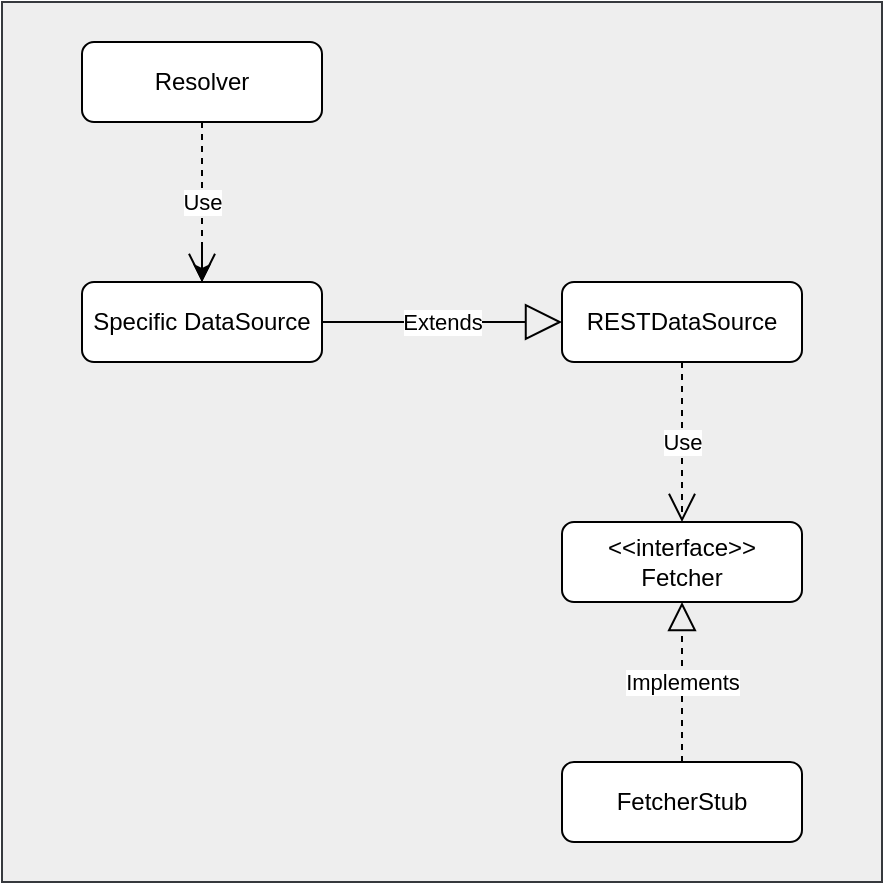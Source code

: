 <mxfile version="20.7.4" type="device"><diagram id="GaC8T7P3zXgkYSjptZnv" name="Seite-1"><mxGraphModel dx="1114" dy="813" grid="1" gridSize="10" guides="1" tooltips="1" connect="1" arrows="1" fold="1" page="1" pageScale="1" pageWidth="827" pageHeight="1169" math="0" shadow="0"><root><mxCell id="0"/><mxCell id="1" parent="0"/><mxCell id="xAL-d-HKf7o3dtWGJxjs-16" value="" style="whiteSpace=wrap;html=1;aspect=fixed;fillColor=#eeeeee;strokeColor=#36393d;" vertex="1" parent="1"><mxGeometry x="80" y="140" width="440" height="440" as="geometry"/></mxCell><mxCell id="xAL-d-HKf7o3dtWGJxjs-1" value="Resolver" style="rounded=1;whiteSpace=wrap;html=1;" vertex="1" parent="1"><mxGeometry x="120" y="160" width="120" height="40" as="geometry"/></mxCell><mxCell id="xAL-d-HKf7o3dtWGJxjs-10" style="edgeStyle=orthogonalEdgeStyle;rounded=0;orthogonalLoop=1;jettySize=auto;html=1;" edge="1" parent="1" source="xAL-d-HKf7o3dtWGJxjs-2"><mxGeometry relative="1" as="geometry"><mxPoint x="180" y="280" as="targetPoint"/></mxGeometry></mxCell><mxCell id="xAL-d-HKf7o3dtWGJxjs-2" value="Specific DataSource" style="rounded=1;whiteSpace=wrap;html=1;" vertex="1" parent="1"><mxGeometry x="120" y="280" width="120" height="40" as="geometry"/></mxCell><mxCell id="xAL-d-HKf7o3dtWGJxjs-4" value="RESTDataSource" style="rounded=1;whiteSpace=wrap;html=1;" vertex="1" parent="1"><mxGeometry x="360" y="280" width="120" height="40" as="geometry"/></mxCell><mxCell id="xAL-d-HKf7o3dtWGJxjs-6" value="&amp;lt;&amp;lt;interface&amp;gt;&amp;gt;&lt;br&gt;Fetcher" style="rounded=1;whiteSpace=wrap;html=1;" vertex="1" parent="1"><mxGeometry x="360" y="400" width="120" height="40" as="geometry"/></mxCell><mxCell id="xAL-d-HKf7o3dtWGJxjs-9" value="Extends" style="endArrow=block;endSize=16;endFill=0;html=1;rounded=0;entryX=0;entryY=0.5;entryDx=0;entryDy=0;exitX=1;exitY=0.5;exitDx=0;exitDy=0;" edge="1" parent="1" source="xAL-d-HKf7o3dtWGJxjs-2" target="xAL-d-HKf7o3dtWGJxjs-4"><mxGeometry width="160" relative="1" as="geometry"><mxPoint x="250" y="300" as="sourcePoint"/><mxPoint x="320" y="299.5" as="targetPoint"/></mxGeometry></mxCell><mxCell id="xAL-d-HKf7o3dtWGJxjs-11" value="Use" style="endArrow=open;endSize=12;dashed=1;html=1;rounded=0;exitX=0.5;exitY=1;exitDx=0;exitDy=0;entryX=0.5;entryY=0;entryDx=0;entryDy=0;" edge="1" parent="1" source="xAL-d-HKf7o3dtWGJxjs-1" target="xAL-d-HKf7o3dtWGJxjs-2"><mxGeometry width="160" relative="1" as="geometry"><mxPoint x="100" y="390" as="sourcePoint"/><mxPoint x="260" y="390" as="targetPoint"/></mxGeometry></mxCell><mxCell id="xAL-d-HKf7o3dtWGJxjs-13" value="Use" style="endArrow=open;endSize=12;dashed=1;html=1;rounded=0;entryX=0.5;entryY=0;entryDx=0;entryDy=0;exitX=0.5;exitY=1;exitDx=0;exitDy=0;" edge="1" parent="1" source="xAL-d-HKf7o3dtWGJxjs-4" target="xAL-d-HKf7o3dtWGJxjs-6"><mxGeometry width="160" relative="1" as="geometry"><mxPoint x="360" y="360" as="sourcePoint"/><mxPoint x="190" y="290" as="targetPoint"/></mxGeometry></mxCell><mxCell id="xAL-d-HKf7o3dtWGJxjs-14" value="Implements" style="endArrow=block;dashed=1;endFill=0;endSize=12;html=1;rounded=0;exitX=0.5;exitY=0;exitDx=0;exitDy=0;entryX=0.5;entryY=1;entryDx=0;entryDy=0;" edge="1" parent="1" source="xAL-d-HKf7o3dtWGJxjs-15" target="xAL-d-HKf7o3dtWGJxjs-6"><mxGeometry width="160" relative="1" as="geometry"><mxPoint x="414" y="440" as="sourcePoint"/><mxPoint x="550" y="440" as="targetPoint"/></mxGeometry></mxCell><mxCell id="xAL-d-HKf7o3dtWGJxjs-15" value="FetcherStub" style="rounded=1;whiteSpace=wrap;html=1;" vertex="1" parent="1"><mxGeometry x="360" y="520" width="120" height="40" as="geometry"/></mxCell></root></mxGraphModel></diagram></mxfile>